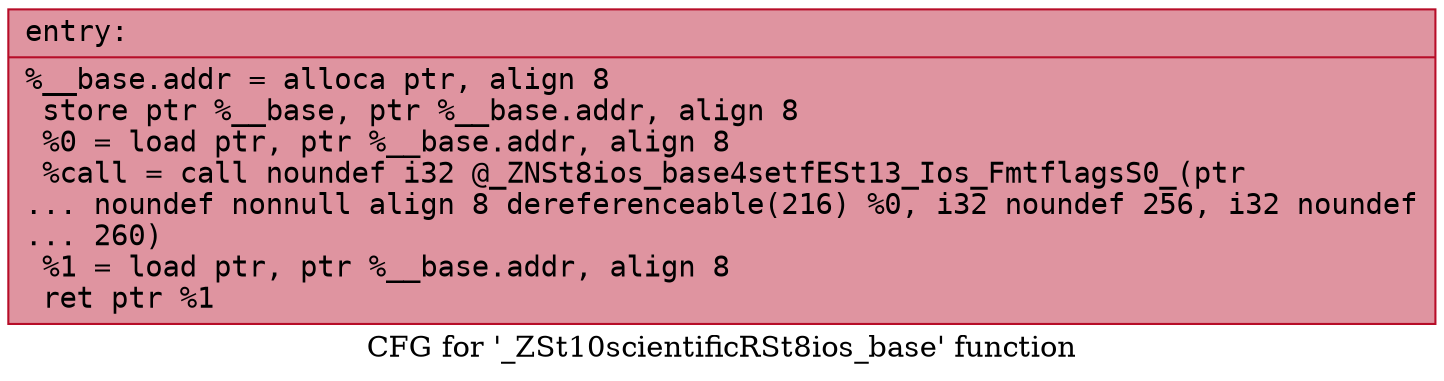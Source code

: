 digraph "CFG for '_ZSt10scientificRSt8ios_base' function" {
	label="CFG for '_ZSt10scientificRSt8ios_base' function";

	Node0x561f53d28590 [shape=record,color="#b70d28ff", style=filled, fillcolor="#b70d2870" fontname="Courier",label="{entry:\l|  %__base.addr = alloca ptr, align 8\l  store ptr %__base, ptr %__base.addr, align 8\l  %0 = load ptr, ptr %__base.addr, align 8\l  %call = call noundef i32 @_ZNSt8ios_base4setfESt13_Ios_FmtflagsS0_(ptr\l... noundef nonnull align 8 dereferenceable(216) %0, i32 noundef 256, i32 noundef\l... 260)\l  %1 = load ptr, ptr %__base.addr, align 8\l  ret ptr %1\l}"];
}
